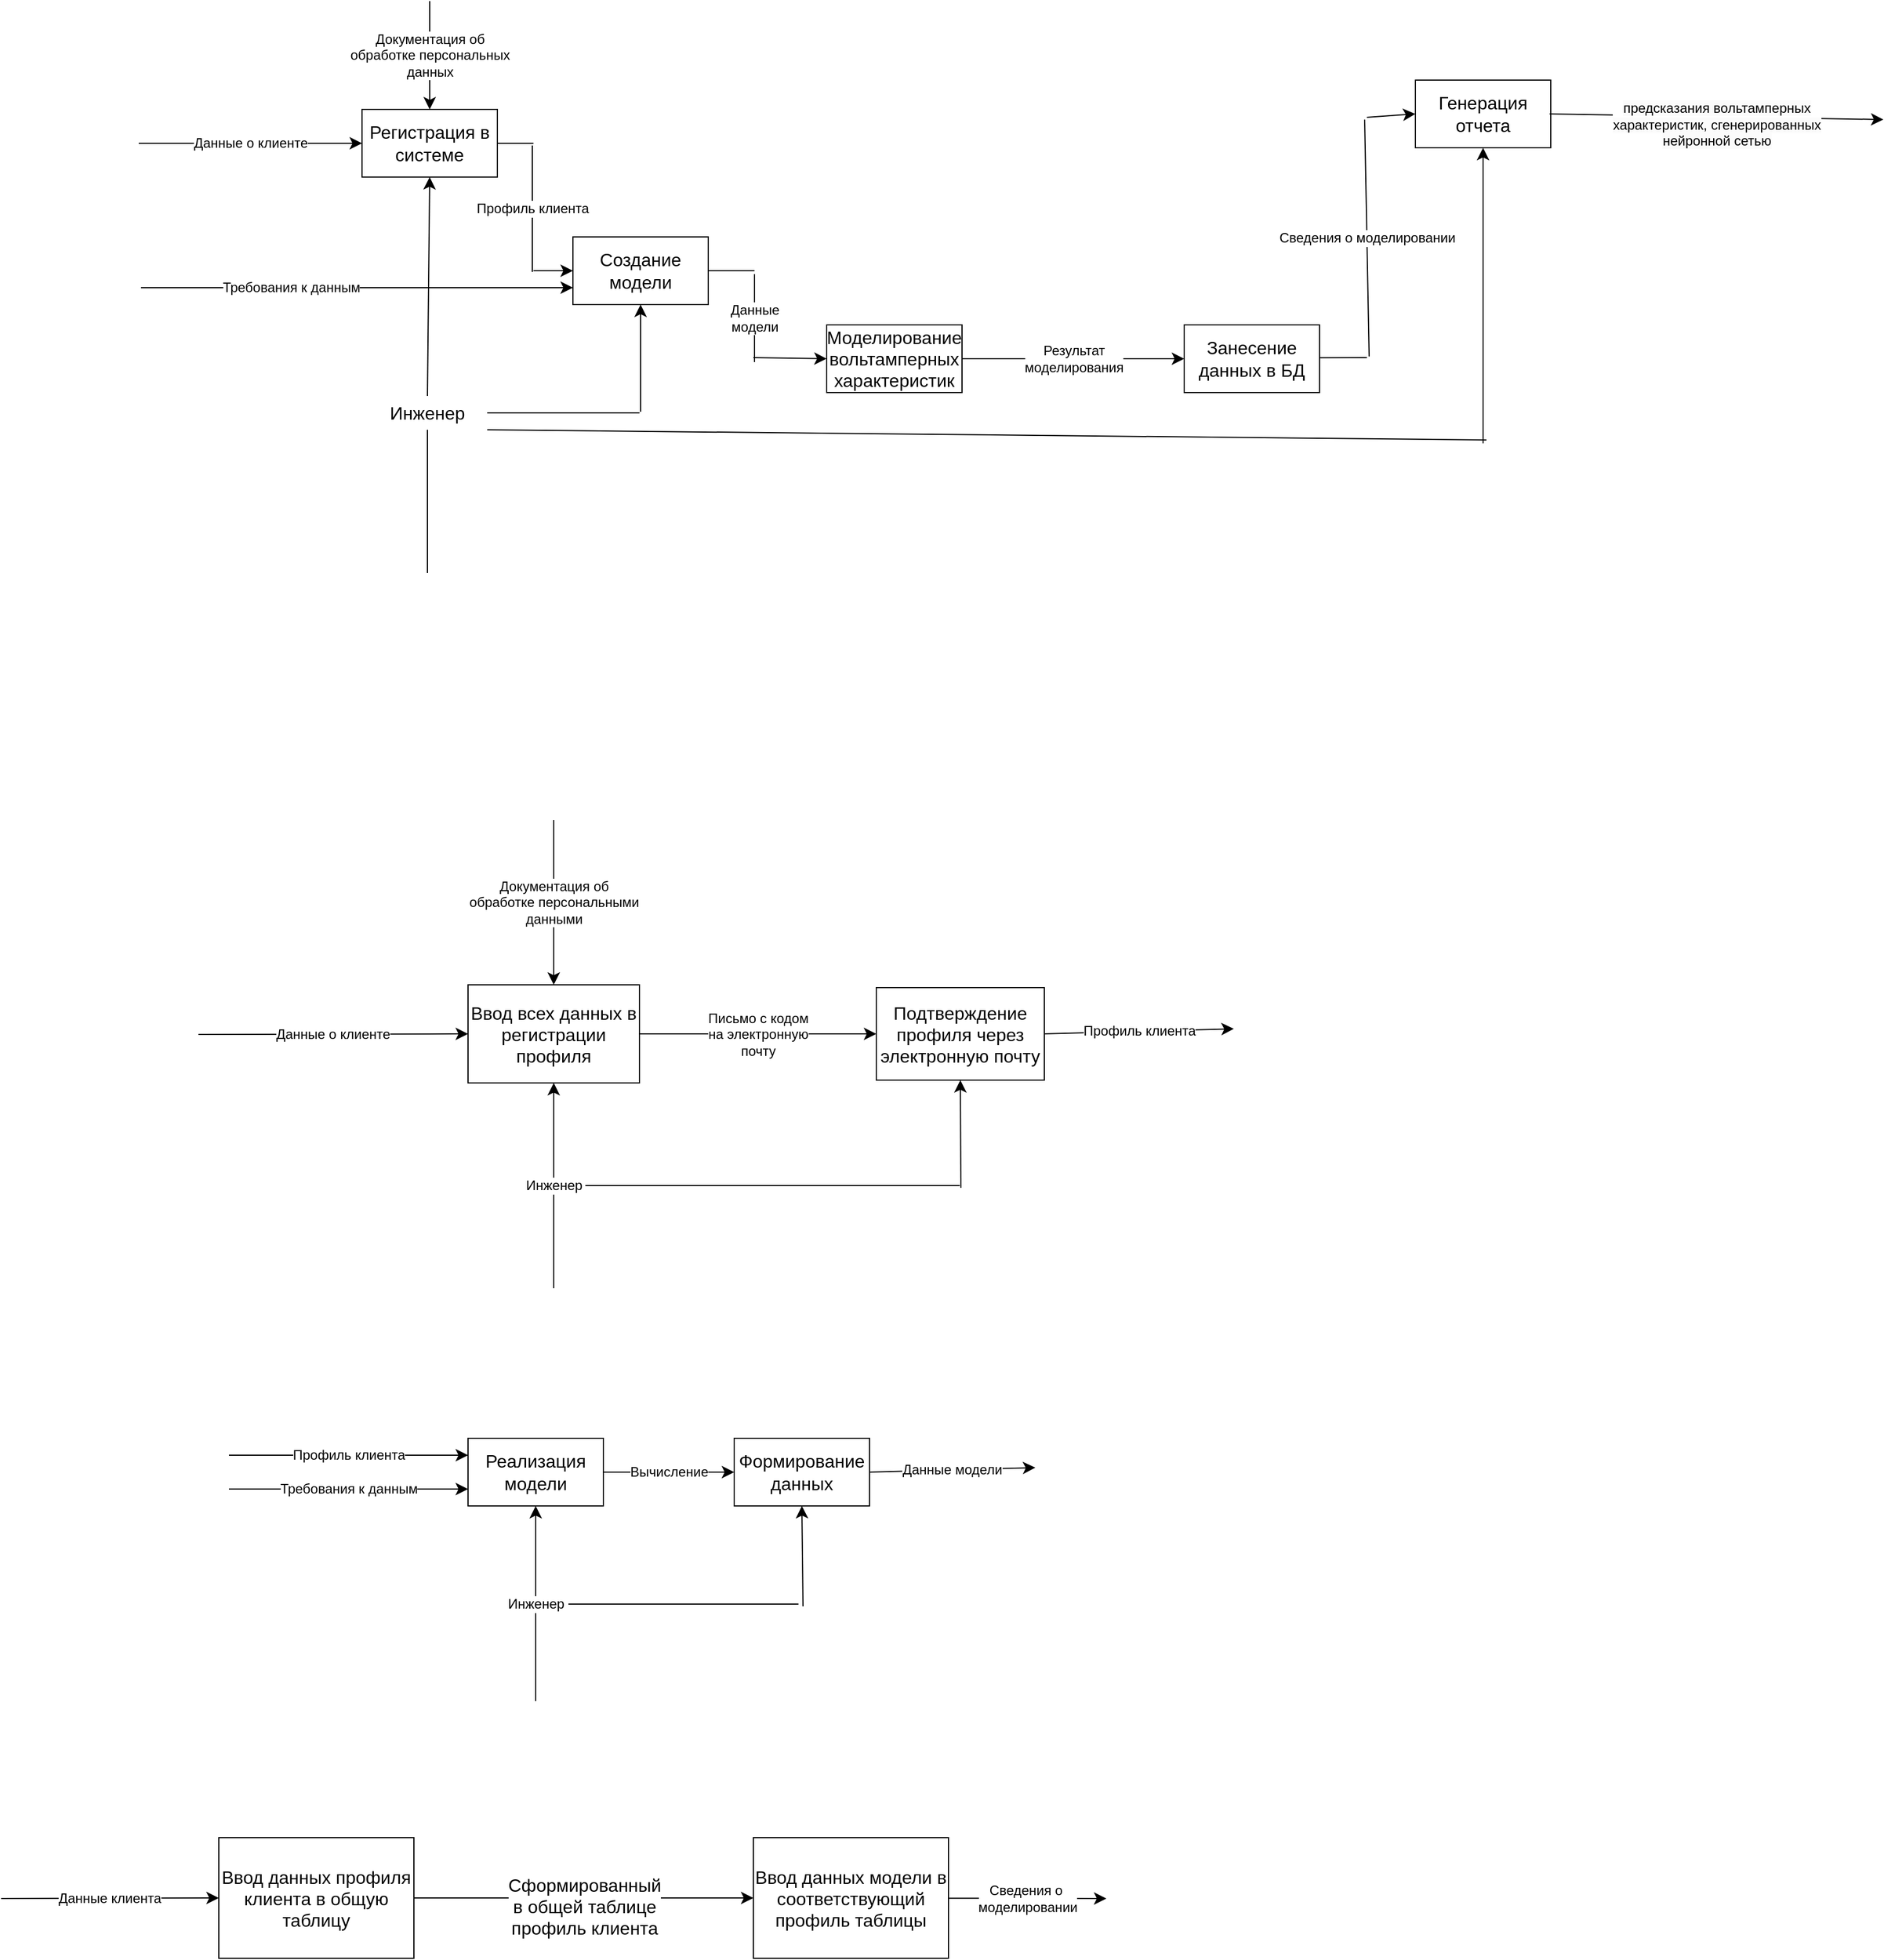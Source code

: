 <mxfile version="22.0.8" type="github">
  <diagram name="Страница — 1" id="vQouEIOPN6PkB7e56rXw">
    <mxGraphModel dx="1653" dy="920" grid="0" gridSize="10" guides="1" tooltips="1" connect="1" arrows="1" fold="1" page="0" pageScale="1" pageWidth="827" pageHeight="1169" math="0" shadow="0">
      <root>
        <mxCell id="0" />
        <mxCell id="1" parent="0" />
        <mxCell id="YkaTNAlfi6WA_vxyaF2H-2" value="Регистрация в системе" style="rounded=0;whiteSpace=wrap;html=1;fontSize=16;" vertex="1" parent="1">
          <mxGeometry x="204" y="462" width="120" height="60" as="geometry" />
        </mxCell>
        <mxCell id="YkaTNAlfi6WA_vxyaF2H-3" value="Создание модели" style="rounded=0;whiteSpace=wrap;html=1;fontSize=16;" vertex="1" parent="1">
          <mxGeometry x="391" y="575" width="120" height="60" as="geometry" />
        </mxCell>
        <mxCell id="YkaTNAlfi6WA_vxyaF2H-68" value="Результат &lt;br&gt;моделирования" style="edgeStyle=none;curved=1;rounded=0;orthogonalLoop=1;jettySize=auto;html=1;fontSize=12;startSize=8;endSize=8;" edge="1" parent="1" source="YkaTNAlfi6WA_vxyaF2H-5" target="YkaTNAlfi6WA_vxyaF2H-67">
          <mxGeometry relative="1" as="geometry" />
        </mxCell>
        <mxCell id="YkaTNAlfi6WA_vxyaF2H-5" value="Моделирование вольтамперных характеристик" style="rounded=0;whiteSpace=wrap;html=1;fontSize=16;" vertex="1" parent="1">
          <mxGeometry x="616" y="653" width="120" height="60" as="geometry" />
        </mxCell>
        <mxCell id="YkaTNAlfi6WA_vxyaF2H-8" value="Генерация отчета" style="rounded=0;whiteSpace=wrap;html=1;fontSize=16;" vertex="1" parent="1">
          <mxGeometry x="1138" y="436" width="120" height="60" as="geometry" />
        </mxCell>
        <mxCell id="YkaTNAlfi6WA_vxyaF2H-9" value="Данные о клиенте" style="endArrow=classic;html=1;rounded=0;fontSize=12;startSize=8;endSize=8;curved=1;entryX=0;entryY=0.5;entryDx=0;entryDy=0;" edge="1" parent="1" target="YkaTNAlfi6WA_vxyaF2H-2">
          <mxGeometry width="50" height="50" relative="1" as="geometry">
            <mxPoint x="6" y="492" as="sourcePoint" />
            <mxPoint x="62" y="462" as="targetPoint" />
          </mxGeometry>
        </mxCell>
        <mxCell id="YkaTNAlfi6WA_vxyaF2H-10" value="Документация об &lt;br&gt;обработке персональных &lt;br&gt;данных" style="endArrow=classic;html=1;rounded=0;fontSize=12;startSize=8;endSize=8;curved=1;entryX=0.5;entryY=0;entryDx=0;entryDy=0;" edge="1" parent="1" target="YkaTNAlfi6WA_vxyaF2H-2">
          <mxGeometry width="50" height="50" relative="1" as="geometry">
            <mxPoint x="264" y="366" as="sourcePoint" />
            <mxPoint x="233" y="372" as="targetPoint" />
          </mxGeometry>
        </mxCell>
        <mxCell id="YkaTNAlfi6WA_vxyaF2H-24" value="" style="endArrow=none;html=1;rounded=0;fontSize=12;startSize=8;endSize=8;curved=1;exitX=1;exitY=0.5;exitDx=0;exitDy=0;" edge="1" parent="1" source="YkaTNAlfi6WA_vxyaF2H-2">
          <mxGeometry width="50" height="50" relative="1" as="geometry">
            <mxPoint x="595" y="666" as="sourcePoint" />
            <mxPoint x="356" y="492" as="targetPoint" />
          </mxGeometry>
        </mxCell>
        <mxCell id="YkaTNAlfi6WA_vxyaF2H-25" value="Профиль клиента" style="endArrow=none;html=1;rounded=0;fontSize=12;startSize=8;endSize=8;curved=1;" edge="1" parent="1">
          <mxGeometry width="50" height="50" relative="1" as="geometry">
            <mxPoint x="355" y="494" as="sourcePoint" />
            <mxPoint x="355" y="606" as="targetPoint" />
          </mxGeometry>
        </mxCell>
        <mxCell id="YkaTNAlfi6WA_vxyaF2H-26" value="" style="endArrow=classic;html=1;rounded=0;fontSize=12;startSize=8;endSize=8;curved=1;entryX=0;entryY=0.5;entryDx=0;entryDy=0;" edge="1" parent="1" target="YkaTNAlfi6WA_vxyaF2H-3">
          <mxGeometry width="50" height="50" relative="1" as="geometry">
            <mxPoint x="356" y="605" as="sourcePoint" />
            <mxPoint x="645" y="616" as="targetPoint" />
          </mxGeometry>
        </mxCell>
        <mxCell id="YkaTNAlfi6WA_vxyaF2H-27" value="Требования к данным" style="endArrow=classic;html=1;rounded=0;fontSize=12;startSize=8;endSize=8;curved=1;entryX=0;entryY=0.75;entryDx=0;entryDy=0;" edge="1" parent="1" target="YkaTNAlfi6WA_vxyaF2H-3">
          <mxGeometry x="-0.305" width="50" height="50" relative="1" as="geometry">
            <mxPoint x="8" y="620" as="sourcePoint" />
            <mxPoint x="639" y="299" as="targetPoint" />
            <mxPoint as="offset" />
          </mxGeometry>
        </mxCell>
        <mxCell id="YkaTNAlfi6WA_vxyaF2H-29" style="edgeStyle=none;curved=1;rounded=0;orthogonalLoop=1;jettySize=auto;html=1;exitX=0.5;exitY=0;exitDx=0;exitDy=0;entryX=0.5;entryY=1;entryDx=0;entryDy=0;fontSize=12;startSize=8;endSize=8;" edge="1" parent="1" source="YkaTNAlfi6WA_vxyaF2H-28" target="YkaTNAlfi6WA_vxyaF2H-2">
          <mxGeometry relative="1" as="geometry" />
        </mxCell>
        <mxCell id="YkaTNAlfi6WA_vxyaF2H-28" value="Инженер" style="text;html=1;strokeColor=none;fillColor=none;align=center;verticalAlign=middle;whiteSpace=wrap;rounded=0;fontSize=16;" vertex="1" parent="1">
          <mxGeometry x="209" y="716" width="106" height="30" as="geometry" />
        </mxCell>
        <mxCell id="YkaTNAlfi6WA_vxyaF2H-31" value="" style="endArrow=none;html=1;rounded=0;fontSize=12;startSize=8;endSize=8;curved=1;exitX=1;exitY=0.5;exitDx=0;exitDy=0;" edge="1" parent="1" source="YkaTNAlfi6WA_vxyaF2H-28">
          <mxGeometry width="50" height="50" relative="1" as="geometry">
            <mxPoint x="391" y="776" as="sourcePoint" />
            <mxPoint x="450" y="731" as="targetPoint" />
          </mxGeometry>
        </mxCell>
        <mxCell id="YkaTNAlfi6WA_vxyaF2H-32" value="" style="endArrow=classic;html=1;rounded=0;fontSize=12;startSize=8;endSize=8;curved=1;entryX=0.5;entryY=1;entryDx=0;entryDy=0;" edge="1" parent="1" target="YkaTNAlfi6WA_vxyaF2H-3">
          <mxGeometry width="50" height="50" relative="1" as="geometry">
            <mxPoint x="451" y="730" as="sourcePoint" />
            <mxPoint x="600" y="809" as="targetPoint" />
          </mxGeometry>
        </mxCell>
        <mxCell id="YkaTNAlfi6WA_vxyaF2H-33" value="" style="endArrow=none;html=1;rounded=0;fontSize=12;startSize=8;endSize=8;curved=1;entryX=0.5;entryY=1;entryDx=0;entryDy=0;" edge="1" parent="1" target="YkaTNAlfi6WA_vxyaF2H-28">
          <mxGeometry width="50" height="50" relative="1" as="geometry">
            <mxPoint x="262" y="873" as="sourcePoint" />
            <mxPoint x="268" y="796" as="targetPoint" />
          </mxGeometry>
        </mxCell>
        <mxCell id="YkaTNAlfi6WA_vxyaF2H-34" value="" style="endArrow=none;html=1;rounded=0;fontSize=12;startSize=8;endSize=8;curved=1;exitX=1;exitY=0.5;exitDx=0;exitDy=0;" edge="1" parent="1" source="YkaTNAlfi6WA_vxyaF2H-3">
          <mxGeometry width="50" height="50" relative="1" as="geometry">
            <mxPoint x="540" y="594" as="sourcePoint" />
            <mxPoint x="552" y="605" as="targetPoint" />
          </mxGeometry>
        </mxCell>
        <mxCell id="YkaTNAlfi6WA_vxyaF2H-35" value="Данные &lt;br&gt;модели" style="endArrow=none;html=1;rounded=0;fontSize=12;startSize=8;endSize=8;curved=1;" edge="1" parent="1">
          <mxGeometry width="50" height="50" relative="1" as="geometry">
            <mxPoint x="552" y="686" as="sourcePoint" />
            <mxPoint x="552" y="608" as="targetPoint" />
          </mxGeometry>
        </mxCell>
        <mxCell id="YkaTNAlfi6WA_vxyaF2H-36" value="" style="endArrow=classic;html=1;rounded=0;fontSize=12;startSize=8;endSize=8;curved=1;entryX=0;entryY=0.5;entryDx=0;entryDy=0;" edge="1" parent="1" target="YkaTNAlfi6WA_vxyaF2H-5">
          <mxGeometry width="50" height="50" relative="1" as="geometry">
            <mxPoint x="551" y="682" as="sourcePoint" />
            <mxPoint x="559" y="712" as="targetPoint" />
          </mxGeometry>
        </mxCell>
        <mxCell id="YkaTNAlfi6WA_vxyaF2H-37" value="" style="endArrow=none;html=1;rounded=0;fontSize=12;startSize=8;endSize=8;curved=1;exitX=1;exitY=0.5;exitDx=0;exitDy=0;" edge="1" parent="1">
          <mxGeometry width="50" height="50" relative="1" as="geometry">
            <mxPoint x="1053" y="682.17" as="sourcePoint" />
            <mxPoint x="1095" y="682" as="targetPoint" />
          </mxGeometry>
        </mxCell>
        <mxCell id="YkaTNAlfi6WA_vxyaF2H-38" value="Сведения о моделировании" style="endArrow=none;html=1;rounded=0;fontSize=12;startSize=8;endSize=8;curved=1;" edge="1" parent="1">
          <mxGeometry width="50" height="50" relative="1" as="geometry">
            <mxPoint x="1097" y="681" as="sourcePoint" />
            <mxPoint x="1093" y="471" as="targetPoint" />
          </mxGeometry>
        </mxCell>
        <mxCell id="YkaTNAlfi6WA_vxyaF2H-39" value="" style="endArrow=classic;html=1;rounded=0;fontSize=12;startSize=8;endSize=8;curved=1;entryX=0;entryY=0.5;entryDx=0;entryDy=0;" edge="1" parent="1" target="YkaTNAlfi6WA_vxyaF2H-8">
          <mxGeometry width="50" height="50" relative="1" as="geometry">
            <mxPoint x="1095" y="469" as="sourcePoint" />
            <mxPoint x="1145" y="338" as="targetPoint" />
          </mxGeometry>
        </mxCell>
        <mxCell id="YkaTNAlfi6WA_vxyaF2H-40" value="" style="endArrow=none;html=1;rounded=0;fontSize=12;startSize=8;endSize=8;curved=1;exitX=1;exitY=1;exitDx=0;exitDy=0;" edge="1" parent="1" source="YkaTNAlfi6WA_vxyaF2H-28">
          <mxGeometry width="50" height="50" relative="1" as="geometry">
            <mxPoint x="408" y="809" as="sourcePoint" />
            <mxPoint x="1201" y="755" as="targetPoint" />
          </mxGeometry>
        </mxCell>
        <mxCell id="YkaTNAlfi6WA_vxyaF2H-41" value="" style="endArrow=classic;html=1;rounded=0;fontSize=12;startSize=8;endSize=8;curved=1;entryX=0.5;entryY=1;entryDx=0;entryDy=0;" edge="1" parent="1" target="YkaTNAlfi6WA_vxyaF2H-8">
          <mxGeometry width="50" height="50" relative="1" as="geometry">
            <mxPoint x="1198" y="758" as="sourcePoint" />
            <mxPoint x="965" y="685" as="targetPoint" />
          </mxGeometry>
        </mxCell>
        <mxCell id="YkaTNAlfi6WA_vxyaF2H-42" value="&lt;br&gt;&lt;span style=&quot;color: rgb(0, 0, 0); font-family: Helvetica; font-size: 12px; font-style: normal; font-variant-ligatures: normal; font-variant-caps: normal; font-weight: 400; letter-spacing: normal; orphans: 2; text-align: center; text-indent: 0px; text-transform: none; widows: 2; word-spacing: 0px; -webkit-text-stroke-width: 0px; background-color: rgb(251, 251, 251); text-decoration-thickness: initial; text-decoration-style: initial; text-decoration-color: initial; float: none; display: inline !important;&quot;&gt;предсказания вольтамперных &lt;br&gt;характеристик, сгенерированных &lt;br&gt;нейронной сетью&lt;/span&gt;&lt;br&gt;" style="endArrow=classic;html=1;rounded=0;fontSize=12;startSize=8;endSize=8;curved=1;exitX=1;exitY=0.5;exitDx=0;exitDy=0;" edge="1" parent="1">
          <mxGeometry width="50" height="50" relative="1" as="geometry">
            <mxPoint x="1257" y="466" as="sourcePoint" />
            <mxPoint x="1553" y="471" as="targetPoint" />
          </mxGeometry>
        </mxCell>
        <mxCell id="YkaTNAlfi6WA_vxyaF2H-49" value="Письмо с кодом &lt;br&gt;на электронную&lt;br&gt;почту" style="edgeStyle=none;curved=1;rounded=0;orthogonalLoop=1;jettySize=auto;html=1;entryX=0;entryY=0.5;entryDx=0;entryDy=0;fontSize=12;startSize=8;endSize=8;" edge="1" parent="1" source="YkaTNAlfi6WA_vxyaF2H-44" target="YkaTNAlfi6WA_vxyaF2H-48">
          <mxGeometry relative="1" as="geometry" />
        </mxCell>
        <mxCell id="YkaTNAlfi6WA_vxyaF2H-44" value="Ввод всех данных в регистрации профиля" style="rounded=0;whiteSpace=wrap;html=1;fontSize=16;" vertex="1" parent="1">
          <mxGeometry x="298" y="1238" width="152" height="87" as="geometry" />
        </mxCell>
        <mxCell id="YkaTNAlfi6WA_vxyaF2H-45" value="Данные о клиенте" style="endArrow=classic;html=1;rounded=0;fontSize=12;startSize=8;endSize=8;curved=1;entryX=0;entryY=0.5;entryDx=0;entryDy=0;" edge="1" parent="1" target="YkaTNAlfi6WA_vxyaF2H-44">
          <mxGeometry width="50" height="50" relative="1" as="geometry">
            <mxPoint x="59" y="1282" as="sourcePoint" />
            <mxPoint x="126" y="1225" as="targetPoint" />
          </mxGeometry>
        </mxCell>
        <mxCell id="YkaTNAlfi6WA_vxyaF2H-46" value="Документация об &lt;br&gt;обработке персональными &lt;br&gt;данными" style="endArrow=classic;html=1;rounded=0;fontSize=12;startSize=8;endSize=8;curved=1;entryX=0.5;entryY=0;entryDx=0;entryDy=0;" edge="1" parent="1" target="YkaTNAlfi6WA_vxyaF2H-44">
          <mxGeometry width="50" height="50" relative="1" as="geometry">
            <mxPoint x="374" y="1092" as="sourcePoint" />
            <mxPoint x="369" y="1109" as="targetPoint" />
          </mxGeometry>
        </mxCell>
        <mxCell id="YkaTNAlfi6WA_vxyaF2H-47" value="Инженер" style="endArrow=classic;html=1;rounded=0;fontSize=12;startSize=8;endSize=8;curved=1;entryX=0.5;entryY=1;entryDx=0;entryDy=0;" edge="1" parent="1" target="YkaTNAlfi6WA_vxyaF2H-44">
          <mxGeometry width="50" height="50" relative="1" as="geometry">
            <mxPoint x="374" y="1507" as="sourcePoint" />
            <mxPoint x="409" y="1457" as="targetPoint" />
          </mxGeometry>
        </mxCell>
        <mxCell id="YkaTNAlfi6WA_vxyaF2H-48" value="Подтверждение профиля через электронную почту" style="rounded=0;whiteSpace=wrap;html=1;fontSize=16;" vertex="1" parent="1">
          <mxGeometry x="660" y="1240.5" width="149" height="82" as="geometry" />
        </mxCell>
        <mxCell id="YkaTNAlfi6WA_vxyaF2H-50" value="" style="endArrow=none;html=1;rounded=0;fontSize=12;startSize=8;endSize=8;curved=1;" edge="1" parent="1">
          <mxGeometry width="50" height="50" relative="1" as="geometry">
            <mxPoint x="402" y="1416" as="sourcePoint" />
            <mxPoint x="734" y="1416" as="targetPoint" />
          </mxGeometry>
        </mxCell>
        <mxCell id="YkaTNAlfi6WA_vxyaF2H-51" value="" style="endArrow=classic;html=1;rounded=0;fontSize=12;startSize=8;endSize=8;curved=1;entryX=0.5;entryY=1;entryDx=0;entryDy=0;" edge="1" parent="1" target="YkaTNAlfi6WA_vxyaF2H-48">
          <mxGeometry width="50" height="50" relative="1" as="geometry">
            <mxPoint x="735" y="1418" as="sourcePoint" />
            <mxPoint x="833" y="1353" as="targetPoint" />
          </mxGeometry>
        </mxCell>
        <mxCell id="YkaTNAlfi6WA_vxyaF2H-52" value="Профиль клиента" style="endArrow=classic;html=1;rounded=0;fontSize=12;startSize=8;endSize=8;curved=1;exitX=1;exitY=0.5;exitDx=0;exitDy=0;" edge="1" parent="1" source="YkaTNAlfi6WA_vxyaF2H-48">
          <mxGeometry width="50" height="50" relative="1" as="geometry">
            <mxPoint x="894" y="1266" as="sourcePoint" />
            <mxPoint x="977" y="1277" as="targetPoint" />
          </mxGeometry>
        </mxCell>
        <mxCell id="YkaTNAlfi6WA_vxyaF2H-60" value="Вычисление" style="edgeStyle=none;curved=1;rounded=0;orthogonalLoop=1;jettySize=auto;html=1;fontSize=12;startSize=8;endSize=8;" edge="1" parent="1" source="YkaTNAlfi6WA_vxyaF2H-54" target="YkaTNAlfi6WA_vxyaF2H-59">
          <mxGeometry relative="1" as="geometry" />
        </mxCell>
        <mxCell id="YkaTNAlfi6WA_vxyaF2H-54" value="Реализация модели" style="rounded=0;whiteSpace=wrap;html=1;fontSize=16;" vertex="1" parent="1">
          <mxGeometry x="298" y="1640" width="120" height="60" as="geometry" />
        </mxCell>
        <mxCell id="YkaTNAlfi6WA_vxyaF2H-55" value="Профиль клиента" style="endArrow=classic;html=1;rounded=0;fontSize=12;startSize=8;endSize=8;curved=1;entryX=0;entryY=0.25;entryDx=0;entryDy=0;" edge="1" parent="1" target="YkaTNAlfi6WA_vxyaF2H-54">
          <mxGeometry width="50" height="50" relative="1" as="geometry">
            <mxPoint x="86" y="1655" as="sourcePoint" />
            <mxPoint x="145" y="1634" as="targetPoint" />
          </mxGeometry>
        </mxCell>
        <mxCell id="YkaTNAlfi6WA_vxyaF2H-56" value="Требования к данным" style="endArrow=classic;html=1;rounded=0;fontSize=12;startSize=8;endSize=8;curved=1;entryX=0;entryY=0.75;entryDx=0;entryDy=0;" edge="1" parent="1" target="YkaTNAlfi6WA_vxyaF2H-54">
          <mxGeometry width="50" height="50" relative="1" as="geometry">
            <mxPoint x="86" y="1685" as="sourcePoint" />
            <mxPoint x="131" y="1678" as="targetPoint" />
          </mxGeometry>
        </mxCell>
        <mxCell id="YkaTNAlfi6WA_vxyaF2H-57" value="Инженер" style="endArrow=classic;html=1;rounded=0;fontSize=12;startSize=8;endSize=8;curved=1;entryX=0.5;entryY=1;entryDx=0;entryDy=0;" edge="1" parent="1" target="YkaTNAlfi6WA_vxyaF2H-54">
          <mxGeometry width="50" height="50" relative="1" as="geometry">
            <mxPoint x="358" y="1873" as="sourcePoint" />
            <mxPoint x="403" y="1823" as="targetPoint" />
          </mxGeometry>
        </mxCell>
        <mxCell id="YkaTNAlfi6WA_vxyaF2H-59" value="Формирование данных" style="rounded=0;whiteSpace=wrap;html=1;fontSize=16;" vertex="1" parent="1">
          <mxGeometry x="534" y="1640" width="120" height="60" as="geometry" />
        </mxCell>
        <mxCell id="YkaTNAlfi6WA_vxyaF2H-61" value="" style="endArrow=none;html=1;rounded=0;fontSize=12;startSize=8;endSize=8;curved=1;" edge="1" parent="1">
          <mxGeometry width="50" height="50" relative="1" as="geometry">
            <mxPoint x="387" y="1787" as="sourcePoint" />
            <mxPoint x="591" y="1787" as="targetPoint" />
          </mxGeometry>
        </mxCell>
        <mxCell id="YkaTNAlfi6WA_vxyaF2H-62" value="" style="endArrow=classic;html=1;rounded=0;fontSize=12;startSize=8;endSize=8;curved=1;entryX=0.5;entryY=1;entryDx=0;entryDy=0;" edge="1" parent="1" target="YkaTNAlfi6WA_vxyaF2H-59">
          <mxGeometry width="50" height="50" relative="1" as="geometry">
            <mxPoint x="595" y="1789" as="sourcePoint" />
            <mxPoint x="719" y="1694" as="targetPoint" />
          </mxGeometry>
        </mxCell>
        <mxCell id="YkaTNAlfi6WA_vxyaF2H-63" value="Данные модели" style="endArrow=classic;html=1;rounded=0;fontSize=12;startSize=8;endSize=8;curved=1;exitX=1;exitY=0.5;exitDx=0;exitDy=0;" edge="1" parent="1" source="YkaTNAlfi6WA_vxyaF2H-59">
          <mxGeometry width="50" height="50" relative="1" as="geometry">
            <mxPoint x="720" y="1648" as="sourcePoint" />
            <mxPoint x="801" y="1666" as="targetPoint" />
          </mxGeometry>
        </mxCell>
        <mxCell id="YkaTNAlfi6WA_vxyaF2H-67" value="Занесение данных в БД" style="rounded=0;whiteSpace=wrap;html=1;fontSize=16;" vertex="1" parent="1">
          <mxGeometry x="933" y="653" width="120" height="60" as="geometry" />
        </mxCell>
        <mxCell id="YkaTNAlfi6WA_vxyaF2H-74" value="&lt;br&gt;&lt;span style=&quot;color: rgb(0, 0, 0); font-family: Helvetica; font-size: 16px; font-style: normal; font-variant-ligatures: normal; font-variant-caps: normal; font-weight: 400; letter-spacing: normal; orphans: 2; text-align: center; text-indent: 0px; text-transform: none; widows: 2; word-spacing: 0px; -webkit-text-stroke-width: 0px; background-color: rgb(255, 255, 255); text-decoration-thickness: initial; text-decoration-style: initial; text-decoration-color: initial; float: none; display: inline !important;&quot;&gt;Сформированный &lt;br&gt;в общей таблице &lt;br&gt;профиль клиента&lt;/span&gt;&lt;br&gt;" style="edgeStyle=none;curved=1;rounded=0;orthogonalLoop=1;jettySize=auto;html=1;fontSize=12;startSize=8;endSize=8;" edge="1" parent="1" source="YkaTNAlfi6WA_vxyaF2H-70" target="YkaTNAlfi6WA_vxyaF2H-73">
          <mxGeometry relative="1" as="geometry" />
        </mxCell>
        <mxCell id="YkaTNAlfi6WA_vxyaF2H-70" value="Ввод данных профиля клиента в общую таблицу" style="rounded=0;whiteSpace=wrap;html=1;fontSize=16;" vertex="1" parent="1">
          <mxGeometry x="77" y="1994" width="173" height="107" as="geometry" />
        </mxCell>
        <mxCell id="YkaTNAlfi6WA_vxyaF2H-71" value="Данные клиента" style="endArrow=classic;html=1;rounded=0;fontSize=12;startSize=8;endSize=8;curved=1;entryX=0;entryY=0.5;entryDx=0;entryDy=0;" edge="1" parent="1" target="YkaTNAlfi6WA_vxyaF2H-70">
          <mxGeometry width="50" height="50" relative="1" as="geometry">
            <mxPoint x="-116" y="2048" as="sourcePoint" />
            <mxPoint x="-15" y="2018" as="targetPoint" />
          </mxGeometry>
        </mxCell>
        <mxCell id="YkaTNAlfi6WA_vxyaF2H-75" value="Сведения о&amp;nbsp;&lt;br&gt;моделировании" style="edgeStyle=none;curved=1;rounded=0;orthogonalLoop=1;jettySize=auto;html=1;fontSize=12;startSize=8;endSize=8;" edge="1" parent="1" source="YkaTNAlfi6WA_vxyaF2H-73">
          <mxGeometry relative="1" as="geometry">
            <mxPoint x="864" y="2048" as="targetPoint" />
          </mxGeometry>
        </mxCell>
        <mxCell id="YkaTNAlfi6WA_vxyaF2H-73" value="Ввод данных модели в соответствующий профиль таблицы" style="rounded=0;whiteSpace=wrap;html=1;fontSize=16;" vertex="1" parent="1">
          <mxGeometry x="551" y="1994" width="173" height="107" as="geometry" />
        </mxCell>
      </root>
    </mxGraphModel>
  </diagram>
</mxfile>
